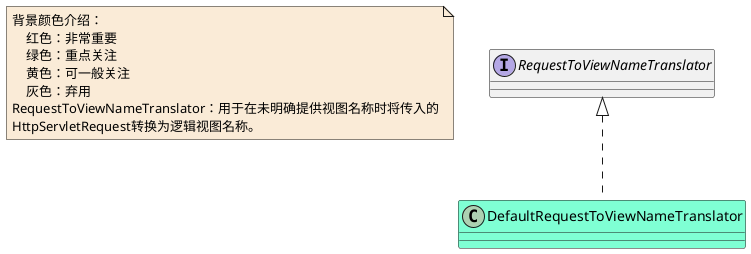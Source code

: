 @startuml

note  as N1 #FAEBD7
    背景颜色介绍：
        红色：非常重要
        绿色：重点关注
        黄色：可一般关注
        灰色：弃用
    RequestToViewNameTranslator：用于在未明确提供视图名称时将传入的
    HttpServletRequest转换为逻辑视图名称。
end note

interface RequestToViewNameTranslator
class DefaultRequestToViewNameTranslator #7FFFD4


RequestToViewNameTranslator <|.. DefaultRequestToViewNameTranslator

@enduml